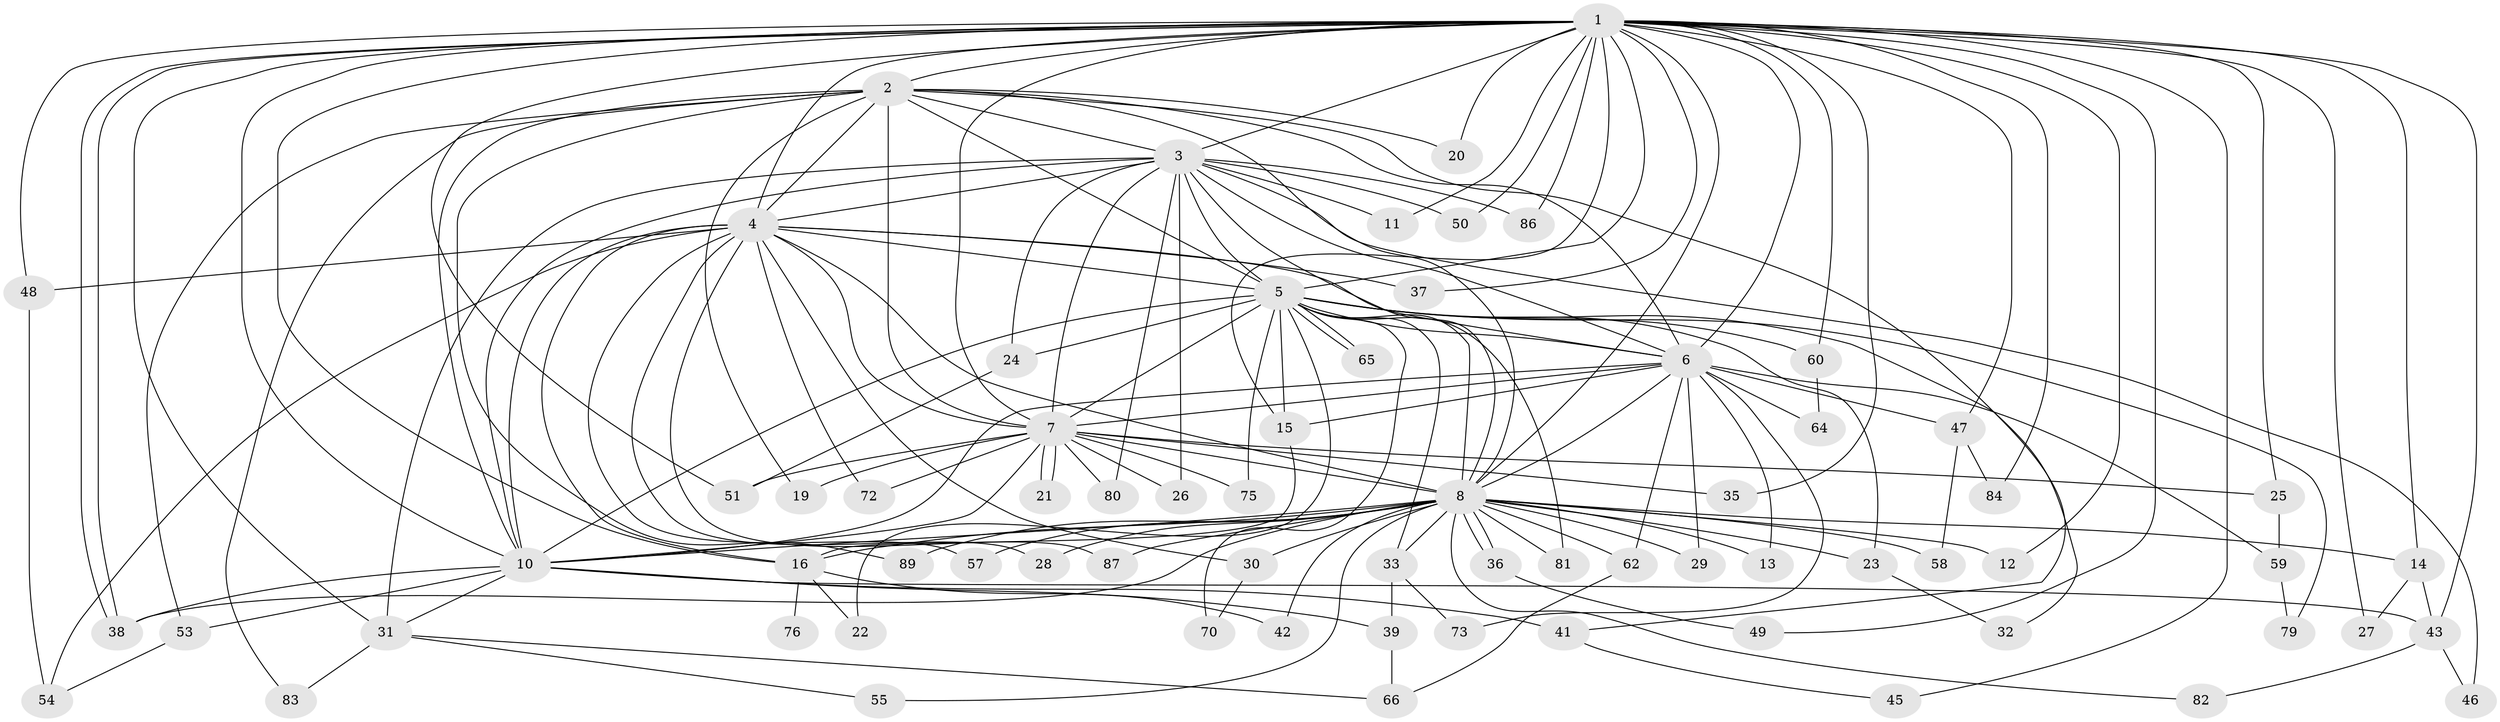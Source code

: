 // Generated by graph-tools (version 1.1) at 2025/23/03/03/25 07:23:35]
// undirected, 70 vertices, 167 edges
graph export_dot {
graph [start="1"]
  node [color=gray90,style=filled];
  1 [super="+78"];
  2 [super="+17"];
  3 [super="+68"];
  4 [super="+18"];
  5 [super="+74"];
  6 [super="+44"];
  7 [super="+9"];
  8 [super="+77"];
  10 [super="+61"];
  11;
  12;
  13;
  14;
  15 [super="+85"];
  16 [super="+34"];
  19;
  20;
  21;
  22;
  23;
  24;
  25;
  26;
  27;
  28;
  29;
  30 [super="+52"];
  31 [super="+40"];
  32;
  33;
  35;
  36;
  37;
  38 [super="+88"];
  39 [super="+69"];
  41;
  42;
  43 [super="+56"];
  45;
  46;
  47;
  48 [super="+63"];
  49;
  50;
  51 [super="+67"];
  53 [super="+71"];
  54;
  55;
  57;
  58;
  59;
  60;
  62;
  64;
  65;
  66;
  70;
  72;
  73;
  75;
  76;
  79;
  80;
  81;
  82;
  83;
  84;
  86;
  87;
  89;
  1 -- 2;
  1 -- 3;
  1 -- 4 [weight=2];
  1 -- 5;
  1 -- 6;
  1 -- 7 [weight=2];
  1 -- 8 [weight=2];
  1 -- 10;
  1 -- 11;
  1 -- 12;
  1 -- 14;
  1 -- 15;
  1 -- 16;
  1 -- 20;
  1 -- 25;
  1 -- 27;
  1 -- 35;
  1 -- 37;
  1 -- 38;
  1 -- 38;
  1 -- 43;
  1 -- 45;
  1 -- 47;
  1 -- 48;
  1 -- 49;
  1 -- 50;
  1 -- 51;
  1 -- 60;
  1 -- 84;
  1 -- 86;
  1 -- 31;
  2 -- 3;
  2 -- 4;
  2 -- 5;
  2 -- 6;
  2 -- 7 [weight=3];
  2 -- 8;
  2 -- 10;
  2 -- 19;
  2 -- 41;
  2 -- 89;
  2 -- 83;
  2 -- 20;
  2 -- 53;
  3 -- 4;
  3 -- 5 [weight=2];
  3 -- 6;
  3 -- 7 [weight=2];
  3 -- 8;
  3 -- 10;
  3 -- 11;
  3 -- 24;
  3 -- 26;
  3 -- 31;
  3 -- 46;
  3 -- 50;
  3 -- 80;
  3 -- 86;
  4 -- 5;
  4 -- 6;
  4 -- 7 [weight=2];
  4 -- 8;
  4 -- 10 [weight=2];
  4 -- 28;
  4 -- 30 [weight=2];
  4 -- 37;
  4 -- 48;
  4 -- 54;
  4 -- 57;
  4 -- 72;
  4 -- 16;
  4 -- 87;
  5 -- 6;
  5 -- 7 [weight=3];
  5 -- 8;
  5 -- 10;
  5 -- 15;
  5 -- 22;
  5 -- 23;
  5 -- 24;
  5 -- 32;
  5 -- 33;
  5 -- 60;
  5 -- 65;
  5 -- 65;
  5 -- 70;
  5 -- 75;
  5 -- 79;
  5 -- 81;
  6 -- 7 [weight=2];
  6 -- 8;
  6 -- 10;
  6 -- 13;
  6 -- 29;
  6 -- 47;
  6 -- 59;
  6 -- 62;
  6 -- 64;
  6 -- 73;
  6 -- 15;
  7 -- 8 [weight=2];
  7 -- 10 [weight=2];
  7 -- 21;
  7 -- 21;
  7 -- 25;
  7 -- 26;
  7 -- 35;
  7 -- 75;
  7 -- 80;
  7 -- 72;
  7 -- 19;
  7 -- 51;
  8 -- 10;
  8 -- 12;
  8 -- 13;
  8 -- 14;
  8 -- 16;
  8 -- 23;
  8 -- 28;
  8 -- 29;
  8 -- 30;
  8 -- 33;
  8 -- 36;
  8 -- 36;
  8 -- 42;
  8 -- 55;
  8 -- 57;
  8 -- 58;
  8 -- 62;
  8 -- 81;
  8 -- 82;
  8 -- 87;
  8 -- 89;
  8 -- 38;
  10 -- 31;
  10 -- 39;
  10 -- 41;
  10 -- 53;
  10 -- 43;
  10 -- 38;
  14 -- 27;
  14 -- 43;
  15 -- 16;
  16 -- 22;
  16 -- 76 [weight=2];
  16 -- 42;
  23 -- 32;
  24 -- 51;
  25 -- 59;
  30 -- 70;
  31 -- 66;
  31 -- 83;
  31 -- 55;
  33 -- 39;
  33 -- 73;
  36 -- 49;
  39 -- 66;
  41 -- 45;
  43 -- 46;
  43 -- 82;
  47 -- 58;
  47 -- 84;
  48 -- 54 [weight=2];
  53 -- 54;
  59 -- 79;
  60 -- 64;
  62 -- 66;
}
